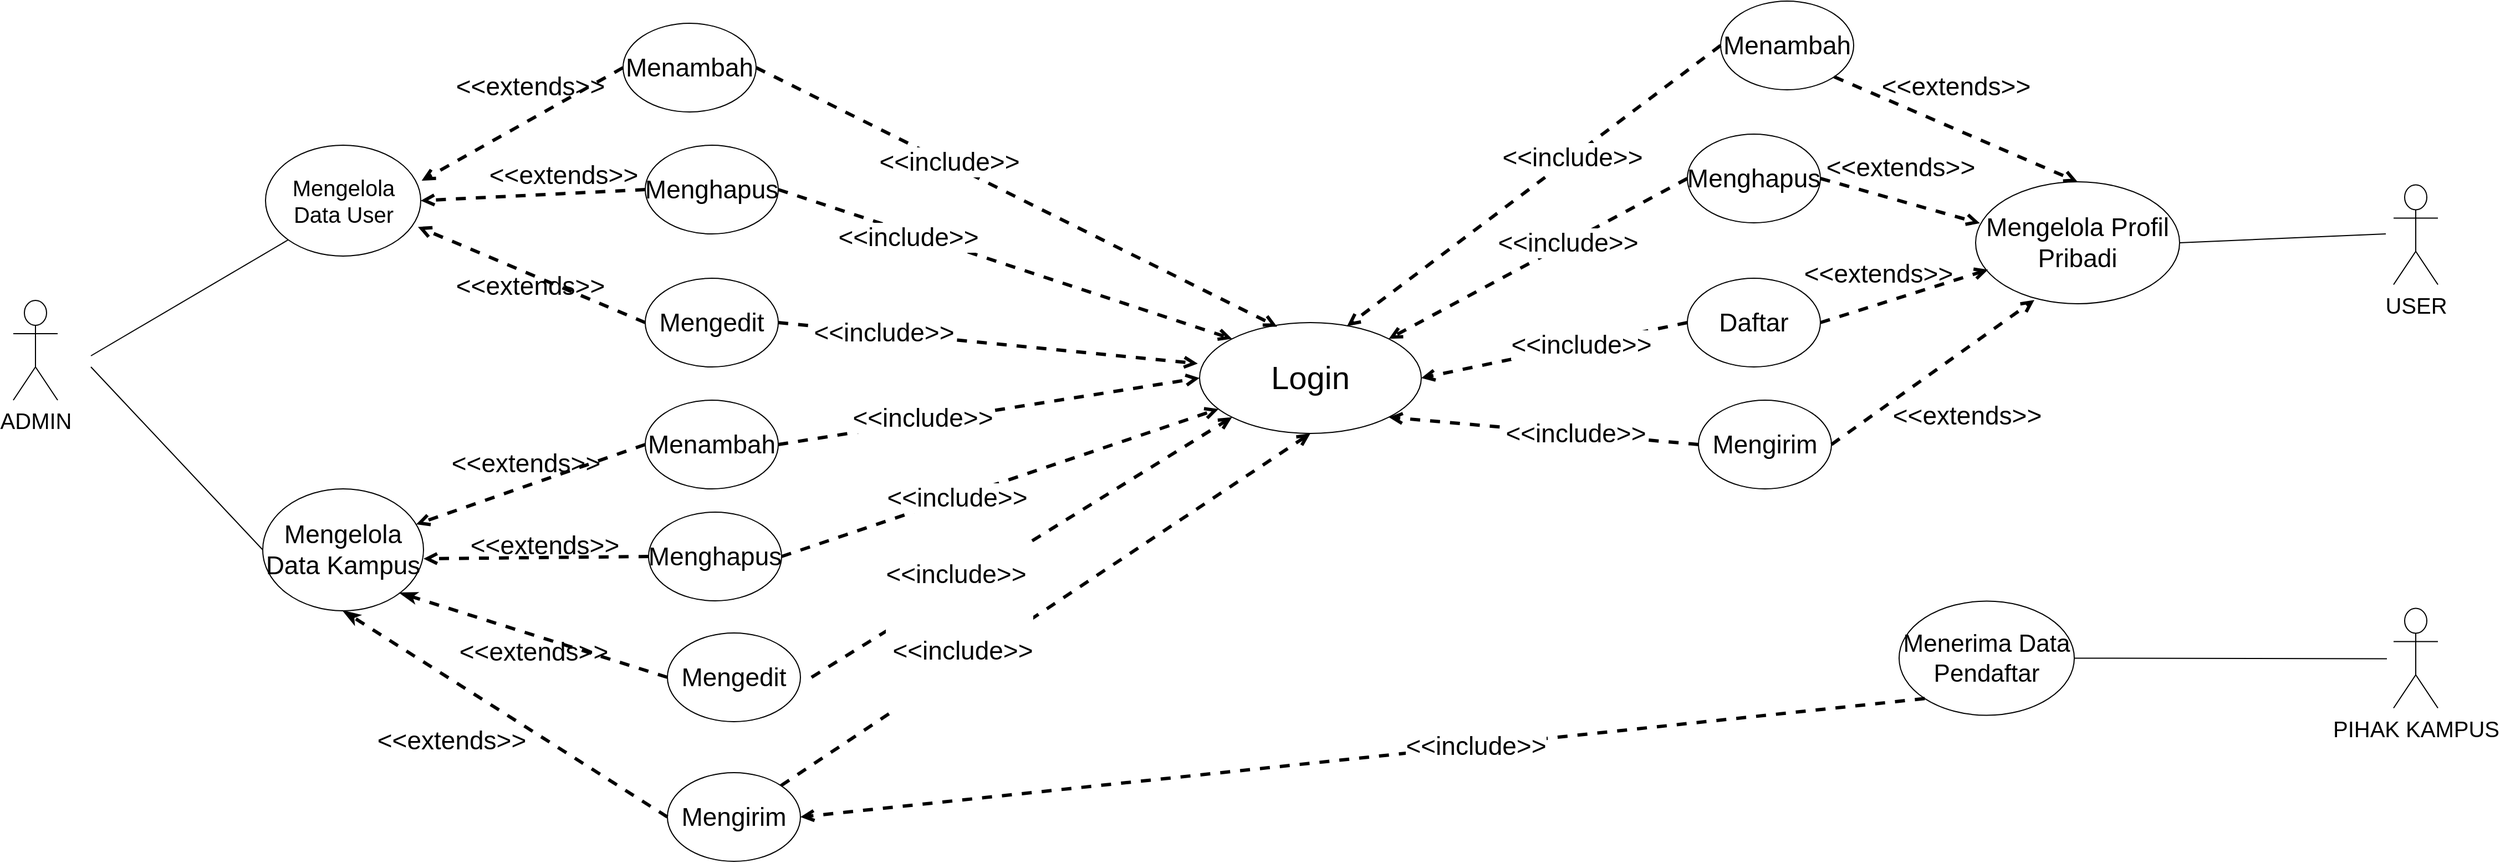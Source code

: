 <mxfile version="17.4.4" type="github" pages="2">
  <diagram id="-1cNwW22x8Lkcdjjw_Vo" name="Use case">
    <mxGraphModel dx="2634" dy="1529" grid="0" gridSize="10" guides="1" tooltips="1" connect="1" arrows="1" fold="1" page="0" pageScale="1" pageWidth="850" pageHeight="1100" math="0" shadow="0">
      <root>
        <mxCell id="0" />
        <mxCell id="1" parent="0" />
        <mxCell id="4kPWv2rLGDj7vnWJvMpO-1" value="ADMIN" style="shape=umlActor;verticalLabelPosition=bottom;verticalAlign=top;html=1;outlineConnect=0;fontSize=20;" parent="1" vertex="1">
          <mxGeometry x="10" y="230" width="40" height="90" as="geometry" />
        </mxCell>
        <mxCell id="4kPWv2rLGDj7vnWJvMpO-11" value="Mengelola Data User" style="ellipse;whiteSpace=wrap;html=1;fontSize=20;" parent="1" vertex="1">
          <mxGeometry x="237.5" y="90" width="140" height="100" as="geometry" />
        </mxCell>
        <mxCell id="4kPWv2rLGDj7vnWJvMpO-12" value="Mengelola Data Kampus" style="ellipse;whiteSpace=wrap;html=1;fontSize=23;" parent="1" vertex="1">
          <mxGeometry x="235" y="400" width="145" height="110" as="geometry" />
        </mxCell>
        <mxCell id="4kPWv2rLGDj7vnWJvMpO-16" value="" style="endArrow=none;html=1;rounded=0;fontSize=20;entryX=0;entryY=1;entryDx=0;entryDy=0;" parent="1" target="4kPWv2rLGDj7vnWJvMpO-11" edge="1">
          <mxGeometry width="50" height="50" relative="1" as="geometry">
            <mxPoint x="80" y="280" as="sourcePoint" />
            <mxPoint x="450" y="300" as="targetPoint" />
          </mxGeometry>
        </mxCell>
        <mxCell id="4kPWv2rLGDj7vnWJvMpO-17" value="" style="endArrow=none;html=1;rounded=0;fontSize=20;entryX=0;entryY=0.5;entryDx=0;entryDy=0;" parent="1" target="4kPWv2rLGDj7vnWJvMpO-12" edge="1">
          <mxGeometry width="50" height="50" relative="1" as="geometry">
            <mxPoint x="80" y="290" as="sourcePoint" />
            <mxPoint x="299.038" y="155.355" as="targetPoint" />
          </mxGeometry>
        </mxCell>
        <mxCell id="4kPWv2rLGDj7vnWJvMpO-19" value="" style="endArrow=open;dashed=1;html=1;rounded=0;fontSize=23;endFill=0;strokeWidth=3;entryX=1.006;entryY=0.32;entryDx=0;entryDy=0;entryPerimeter=0;exitX=0;exitY=0.5;exitDx=0;exitDy=0;" parent="1" source="4kPWv2rLGDj7vnWJvMpO-22" target="4kPWv2rLGDj7vnWJvMpO-11" edge="1">
          <mxGeometry width="50" height="50" relative="1" as="geometry">
            <mxPoint x="550" y="80" as="sourcePoint" />
            <mxPoint x="440" y="100" as="targetPoint" />
            <Array as="points" />
          </mxGeometry>
        </mxCell>
        <mxCell id="4kPWv2rLGDj7vnWJvMpO-22" value="Menambah" style="ellipse;whiteSpace=wrap;html=1;fontSize=23;" parent="1" vertex="1">
          <mxGeometry x="560" y="-20" width="120" height="80" as="geometry" />
        </mxCell>
        <mxCell id="4kPWv2rLGDj7vnWJvMpO-23" value="" style="endArrow=open;dashed=1;html=1;rounded=0;fontSize=23;endFill=0;entryX=1;entryY=0.5;entryDx=0;entryDy=0;strokeWidth=3;exitX=0;exitY=0.5;exitDx=0;exitDy=0;" parent="1" source="4kPWv2rLGDj7vnWJvMpO-25" target="4kPWv2rLGDj7vnWJvMpO-11" edge="1">
          <mxGeometry width="50" height="50" relative="1" as="geometry">
            <mxPoint x="560" y="140" as="sourcePoint" />
            <mxPoint x="540" y="160" as="targetPoint" />
          </mxGeometry>
        </mxCell>
        <mxCell id="4kPWv2rLGDj7vnWJvMpO-24" value="" style="endArrow=open;dashed=1;html=1;rounded=0;fontSize=23;endFill=0;entryX=0.982;entryY=0.737;entryDx=0;entryDy=0;strokeWidth=3;entryPerimeter=0;exitX=0;exitY=0.5;exitDx=0;exitDy=0;" parent="1" source="4kPWv2rLGDj7vnWJvMpO-26" target="4kPWv2rLGDj7vnWJvMpO-11" edge="1">
          <mxGeometry width="50" height="50" relative="1" as="geometry">
            <mxPoint x="540" y="190" as="sourcePoint" />
            <mxPoint x="452.5" y="170" as="targetPoint" />
          </mxGeometry>
        </mxCell>
        <mxCell id="4kPWv2rLGDj7vnWJvMpO-25" value="Menghapus" style="ellipse;whiteSpace=wrap;html=1;fontSize=23;" parent="1" vertex="1">
          <mxGeometry x="580" y="90" width="120" height="80" as="geometry" />
        </mxCell>
        <mxCell id="4kPWv2rLGDj7vnWJvMpO-26" value="Mengedit" style="ellipse;whiteSpace=wrap;html=1;fontSize=23;" parent="1" vertex="1">
          <mxGeometry x="580" y="210" width="120" height="80" as="geometry" />
        </mxCell>
        <mxCell id="4kPWv2rLGDj7vnWJvMpO-27" value="&amp;lt;&amp;lt;extends&amp;gt;&amp;gt;" style="text;html=1;align=center;verticalAlign=middle;resizable=0;points=[];autosize=1;strokeColor=none;fillColor=none;fontSize=23;" parent="1" vertex="1">
          <mxGeometry x="404" y="201" width="144" height="32" as="geometry" />
        </mxCell>
        <mxCell id="4kPWv2rLGDj7vnWJvMpO-29" value="&amp;lt;&amp;lt;extends&amp;gt;&amp;gt;" style="text;html=1;align=center;verticalAlign=middle;resizable=0;points=[];autosize=1;strokeColor=none;fillColor=none;fontSize=23;" parent="1" vertex="1">
          <mxGeometry x="404" y="21" width="144" height="32" as="geometry" />
        </mxCell>
        <mxCell id="4kPWv2rLGDj7vnWJvMpO-30" value="&amp;lt;&amp;lt;extends&amp;gt;&amp;gt;" style="text;html=1;align=center;verticalAlign=middle;resizable=0;points=[];autosize=1;strokeColor=none;fillColor=none;fontSize=23;" parent="1" vertex="1">
          <mxGeometry x="434" y="101" width="144" height="32" as="geometry" />
        </mxCell>
        <mxCell id="4kPWv2rLGDj7vnWJvMpO-31" value="" style="endArrow=open;dashed=1;html=1;rounded=0;fontSize=23;endFill=0;strokeWidth=3;exitX=0;exitY=0.5;exitDx=0;exitDy=0;" parent="1" source="4kPWv2rLGDj7vnWJvMpO-32" edge="1" target="4kPWv2rLGDj7vnWJvMpO-12">
          <mxGeometry width="50" height="50" relative="1" as="geometry">
            <mxPoint x="570" y="420" as="sourcePoint" />
            <mxPoint x="433.34" y="452" as="targetPoint" />
            <Array as="points" />
          </mxGeometry>
        </mxCell>
        <mxCell id="4kPWv2rLGDj7vnWJvMpO-32" value="Menambah" style="ellipse;whiteSpace=wrap;html=1;fontSize=23;" parent="1" vertex="1">
          <mxGeometry x="580" y="320" width="120" height="80" as="geometry" />
        </mxCell>
        <mxCell id="4kPWv2rLGDj7vnWJvMpO-33" value="" style="endArrow=open;dashed=1;html=1;rounded=0;fontSize=23;endFill=0;entryX=1;entryY=0.573;entryDx=0;entryDy=0;strokeWidth=3;exitX=0;exitY=0.5;exitDx=0;exitDy=0;entryPerimeter=0;" parent="1" source="4kPWv2rLGDj7vnWJvMpO-34" edge="1" target="4kPWv2rLGDj7vnWJvMpO-12">
          <mxGeometry width="50" height="50" relative="1" as="geometry">
            <mxPoint x="580" y="480" as="sourcePoint" />
            <mxPoint x="432.5" y="470" as="targetPoint" />
          </mxGeometry>
        </mxCell>
        <mxCell id="4kPWv2rLGDj7vnWJvMpO-34" value="Menghapus" style="ellipse;whiteSpace=wrap;html=1;fontSize=23;" parent="1" vertex="1">
          <mxGeometry x="583" y="421" width="120" height="80" as="geometry" />
        </mxCell>
        <mxCell id="4kPWv2rLGDj7vnWJvMpO-35" value="Mengedit" style="ellipse;whiteSpace=wrap;html=1;fontSize=23;" parent="1" vertex="1">
          <mxGeometry x="600" y="530" width="120" height="80" as="geometry" />
        </mxCell>
        <mxCell id="4kPWv2rLGDj7vnWJvMpO-36" value="&amp;lt;&amp;lt;extends&amp;gt;&amp;gt;" style="text;html=1;align=center;verticalAlign=middle;resizable=0;points=[];autosize=1;strokeColor=none;fillColor=none;fontSize=23;" parent="1" vertex="1">
          <mxGeometry x="406.5" y="531" width="144" height="32" as="geometry" />
        </mxCell>
        <mxCell id="4kPWv2rLGDj7vnWJvMpO-37" value="&amp;lt;&amp;lt;extends&amp;gt;&amp;gt;" style="text;html=1;align=center;verticalAlign=middle;resizable=0;points=[];autosize=1;strokeColor=none;fillColor=none;fontSize=23;" parent="1" vertex="1">
          <mxGeometry x="400" y="361" width="144" height="32" as="geometry" />
        </mxCell>
        <mxCell id="4kPWv2rLGDj7vnWJvMpO-38" value="&amp;lt;&amp;lt;extends&amp;gt;&amp;gt;" style="text;html=1;align=center;verticalAlign=middle;resizable=0;points=[];autosize=1;strokeColor=none;fillColor=none;fontSize=23;" parent="1" vertex="1">
          <mxGeometry x="417" y="435" width="144" height="32" as="geometry" />
        </mxCell>
        <mxCell id="4kPWv2rLGDj7vnWJvMpO-39" value="" style="endArrow=classicThin;dashed=1;html=1;rounded=0;fontSize=23;strokeWidth=3;endFill=1;exitX=0;exitY=0.5;exitDx=0;exitDy=0;entryX=1;entryY=1;entryDx=0;entryDy=0;" parent="1" source="4kPWv2rLGDj7vnWJvMpO-35" edge="1" target="4kPWv2rLGDj7vnWJvMpO-12">
          <mxGeometry width="50" height="50" relative="1" as="geometry">
            <mxPoint x="590" y="590" as="sourcePoint" />
            <mxPoint x="430" y="490" as="targetPoint" />
          </mxGeometry>
        </mxCell>
        <mxCell id="4kPWv2rLGDj7vnWJvMpO-40" value="" style="endArrow=open;dashed=1;html=1;rounded=0;fontSize=23;strokeWidth=3;exitX=1;exitY=0.5;exitDx=0;exitDy=0;endFill=0;entryX=0;entryY=0.5;entryDx=0;entryDy=0;" parent="1" source="4kPWv2rLGDj7vnWJvMpO-32" target="4kPWv2rLGDj7vnWJvMpO-44" edge="1">
          <mxGeometry width="50" height="50" relative="1" as="geometry">
            <mxPoint x="720" y="350" as="sourcePoint" />
            <mxPoint x="1090" y="360" as="targetPoint" />
          </mxGeometry>
        </mxCell>
        <mxCell id="4kPWv2rLGDj7vnWJvMpO-60" value="&amp;lt;&amp;lt;include&amp;gt;&amp;gt;" style="edgeLabel;html=1;align=center;verticalAlign=middle;resizable=0;points=[];fontSize=23;" parent="4kPWv2rLGDj7vnWJvMpO-40" vertex="1" connectable="0">
          <mxGeometry x="-0.321" y="4" relative="1" as="geometry">
            <mxPoint x="1" as="offset" />
          </mxGeometry>
        </mxCell>
        <mxCell id="4kPWv2rLGDj7vnWJvMpO-41" value="" style="endArrow=open;dashed=1;html=1;rounded=0;fontSize=23;strokeWidth=3;endFill=0;exitX=1;exitY=0.5;exitDx=0;exitDy=0;" parent="1" target="4kPWv2rLGDj7vnWJvMpO-44" edge="1" source="4kPWv2rLGDj7vnWJvMpO-34">
          <mxGeometry width="50" height="50" relative="1" as="geometry">
            <mxPoint x="720" y="470" as="sourcePoint" />
            <mxPoint x="1070" y="570" as="targetPoint" />
          </mxGeometry>
        </mxCell>
        <mxCell id="4kPWv2rLGDj7vnWJvMpO-61" value="&amp;lt;&amp;lt;include&amp;gt;&amp;gt;" style="edgeLabel;html=1;align=center;verticalAlign=middle;resizable=0;points=[];fontSize=23;" parent="4kPWv2rLGDj7vnWJvMpO-41" vertex="1" connectable="0">
          <mxGeometry x="-0.2" relative="1" as="geometry">
            <mxPoint as="offset" />
          </mxGeometry>
        </mxCell>
        <mxCell id="4kPWv2rLGDj7vnWJvMpO-42" value="&#xa;&amp;lt;&amp;lt;include&amp;gt;&amp;gt;&#xa;&#xa;" style="endArrow=open;dashed=1;html=1;rounded=0;fontSize=23;strokeWidth=3;endFill=0;entryX=0;entryY=1;entryDx=0;entryDy=0;" parent="1" target="4kPWv2rLGDj7vnWJvMpO-44" edge="1">
          <mxGeometry x="-0.316" width="50" height="50" relative="1" as="geometry">
            <mxPoint x="730" y="570" as="sourcePoint" />
            <mxPoint x="1080" y="670" as="targetPoint" />
            <mxPoint y="1" as="offset" />
          </mxGeometry>
        </mxCell>
        <mxCell id="4kPWv2rLGDj7vnWJvMpO-43" value="" style="endArrow=open;dashed=1;html=1;rounded=0;fontSize=23;strokeWidth=3;exitX=1;exitY=0.5;exitDx=0;exitDy=0;endFill=0;entryX=-0.008;entryY=0.37;entryDx=0;entryDy=0;entryPerimeter=0;" parent="1" source="4kPWv2rLGDj7vnWJvMpO-26" target="4kPWv2rLGDj7vnWJvMpO-44" edge="1">
          <mxGeometry width="50" height="50" relative="1" as="geometry">
            <mxPoint x="750" y="380" as="sourcePoint" />
            <mxPoint x="1090" y="340" as="targetPoint" />
          </mxGeometry>
        </mxCell>
        <mxCell id="4kPWv2rLGDj7vnWJvMpO-59" value="&amp;lt;&amp;lt;include&amp;gt;&amp;gt;" style="edgeLabel;html=1;align=center;verticalAlign=middle;resizable=0;points=[];fontSize=23;" parent="4kPWv2rLGDj7vnWJvMpO-43" vertex="1" connectable="0">
          <mxGeometry x="-0.498" y="1" relative="1" as="geometry">
            <mxPoint as="offset" />
          </mxGeometry>
        </mxCell>
        <mxCell id="4kPWv2rLGDj7vnWJvMpO-44" value="&lt;font style=&quot;font-size: 29px&quot;&gt;Login&lt;/font&gt;" style="ellipse;whiteSpace=wrap;html=1;fontSize=23;" parent="1" vertex="1">
          <mxGeometry x="1080" y="250" width="200" height="100" as="geometry" />
        </mxCell>
        <mxCell id="4kPWv2rLGDj7vnWJvMpO-45" value="" style="endArrow=open;dashed=1;html=1;rounded=0;fontSize=23;strokeWidth=3;exitX=1;exitY=0.5;exitDx=0;exitDy=0;endFill=0;entryX=0;entryY=0;entryDx=0;entryDy=0;" parent="1" source="4kPWv2rLGDj7vnWJvMpO-25" target="4kPWv2rLGDj7vnWJvMpO-44" edge="1">
          <mxGeometry width="50" height="50" relative="1" as="geometry">
            <mxPoint x="750" y="140" as="sourcePoint" />
            <mxPoint x="1138.4" y="217" as="targetPoint" />
          </mxGeometry>
        </mxCell>
        <mxCell id="4kPWv2rLGDj7vnWJvMpO-58" value="&amp;lt;&amp;lt;include&amp;gt;&amp;gt;" style="edgeLabel;html=1;align=center;verticalAlign=middle;resizable=0;points=[];fontSize=23;" parent="4kPWv2rLGDj7vnWJvMpO-45" vertex="1" connectable="0">
          <mxGeometry x="-0.425" y="-3" relative="1" as="geometry">
            <mxPoint y="1" as="offset" />
          </mxGeometry>
        </mxCell>
        <mxCell id="4kPWv2rLGDj7vnWJvMpO-46" value="" style="endArrow=open;dashed=1;html=1;rounded=0;fontSize=23;strokeWidth=3;exitX=1;exitY=0.5;exitDx=0;exitDy=0;endFill=0;entryX=0.35;entryY=0.037;entryDx=0;entryDy=0;entryPerimeter=0;" parent="1" source="4kPWv2rLGDj7vnWJvMpO-22" target="4kPWv2rLGDj7vnWJvMpO-44" edge="1">
          <mxGeometry width="50" height="50" relative="1" as="geometry">
            <mxPoint x="710" y="140" as="sourcePoint" />
            <mxPoint x="1129.289" y="314.645" as="targetPoint" />
          </mxGeometry>
        </mxCell>
        <mxCell id="4kPWv2rLGDj7vnWJvMpO-57" value="&amp;lt;&amp;lt;include&amp;gt;&amp;gt;" style="edgeLabel;html=1;align=center;verticalAlign=middle;resizable=0;points=[];fontSize=23;" parent="4kPWv2rLGDj7vnWJvMpO-46" vertex="1" connectable="0">
          <mxGeometry x="-0.264" y="1" relative="1" as="geometry">
            <mxPoint as="offset" />
          </mxGeometry>
        </mxCell>
        <mxCell id="ml67itCTCTXLGi3z6Jt4-2" value="PIHAK KAMPUS" style="shape=umlActor;verticalLabelPosition=bottom;verticalAlign=top;html=1;outlineConnect=0;fontSize=20;strokeColor=default;" vertex="1" parent="1">
          <mxGeometry x="2157" y="507.75" width="40" height="90" as="geometry" />
        </mxCell>
        <mxCell id="ml67itCTCTXLGi3z6Jt4-3" value="Menerima Data Pendaftar" style="ellipse;whiteSpace=wrap;html=1;fontSize=22;strokeColor=default;" vertex="1" parent="1">
          <mxGeometry x="1711" y="501.25" width="158" height="103" as="geometry" />
        </mxCell>
        <mxCell id="ml67itCTCTXLGi3z6Jt4-6" value="Mengirim" style="ellipse;whiteSpace=wrap;html=1;fontSize=23;" vertex="1" parent="1">
          <mxGeometry x="600" y="656" width="120" height="80" as="geometry" />
        </mxCell>
        <mxCell id="ml67itCTCTXLGi3z6Jt4-7" value="" style="endArrow=classicThin;dashed=1;html=1;rounded=0;fontSize=23;strokeWidth=3;endFill=1;exitX=0;exitY=0.5;exitDx=0;exitDy=0;entryX=0.5;entryY=1;entryDx=0;entryDy=0;" edge="1" parent="1" source="ml67itCTCTXLGi3z6Jt4-6" target="4kPWv2rLGDj7vnWJvMpO-12">
          <mxGeometry width="50" height="50" relative="1" as="geometry">
            <mxPoint x="610" y="580" as="sourcePoint" />
            <mxPoint x="369.057" y="503.668" as="targetPoint" />
          </mxGeometry>
        </mxCell>
        <mxCell id="ml67itCTCTXLGi3z6Jt4-9" value="&amp;lt;&amp;lt;extends&amp;gt;&amp;gt;" style="text;html=1;align=center;verticalAlign=middle;resizable=0;points=[];autosize=1;strokeColor=none;fillColor=none;fontSize=23;" vertex="1" parent="1">
          <mxGeometry x="333" y="611" width="144" height="32" as="geometry" />
        </mxCell>
        <mxCell id="ml67itCTCTXLGi3z6Jt4-11" value="" style="endArrow=open;dashed=1;html=1;rounded=0;fontSize=23;strokeWidth=3;endFill=0;exitX=0;exitY=1;exitDx=0;exitDy=0;entryX=1;entryY=0.5;entryDx=0;entryDy=0;" edge="1" parent="1" source="ml67itCTCTXLGi3z6Jt4-3" target="ml67itCTCTXLGi3z6Jt4-6">
          <mxGeometry width="50" height="50" relative="1" as="geometry">
            <mxPoint x="1158.0" y="634.13" as="sourcePoint" />
            <mxPoint x="1551.974" y="500.999" as="targetPoint" />
          </mxGeometry>
        </mxCell>
        <mxCell id="ml67itCTCTXLGi3z6Jt4-12" value="&amp;lt;&amp;lt;include&amp;gt;&amp;gt;" style="edgeLabel;html=1;align=center;verticalAlign=middle;resizable=0;points=[];fontSize=23;" vertex="1" connectable="0" parent="ml67itCTCTXLGi3z6Jt4-11">
          <mxGeometry x="-0.2" relative="1" as="geometry">
            <mxPoint as="offset" />
          </mxGeometry>
        </mxCell>
        <mxCell id="ml67itCTCTXLGi3z6Jt4-14" value="" style="endArrow=none;html=1;rounded=0;fontSize=20;entryX=1;entryY=0.5;entryDx=0;entryDy=0;strokeColor=default;" edge="1" parent="1" target="ml67itCTCTXLGi3z6Jt4-3">
          <mxGeometry width="50" height="50" relative="1" as="geometry">
            <mxPoint x="2151" y="553.25" as="sourcePoint" />
            <mxPoint x="1768" y="815.25" as="targetPoint" />
          </mxGeometry>
        </mxCell>
        <mxCell id="ml67itCTCTXLGi3z6Jt4-18" value="&#xa;&amp;lt;&amp;lt;include&amp;gt;&amp;gt;&#xa;&#xa;" style="endArrow=open;dashed=1;html=1;rounded=0;fontSize=23;strokeWidth=3;endFill=0;entryX=0.5;entryY=1;entryDx=0;entryDy=0;exitX=1;exitY=0;exitDx=0;exitDy=0;" edge="1" parent="1" source="ml67itCTCTXLGi3z6Jt4-6" target="4kPWv2rLGDj7vnWJvMpO-44">
          <mxGeometry x="-0.316" width="50" height="50" relative="1" as="geometry">
            <mxPoint x="740" y="580" as="sourcePoint" />
            <mxPoint x="1119.289" y="345.355" as="targetPoint" />
            <mxPoint y="1" as="offset" />
          </mxGeometry>
        </mxCell>
        <mxCell id="ml67itCTCTXLGi3z6Jt4-20" value="USER" style="shape=umlActor;verticalLabelPosition=bottom;verticalAlign=top;html=1;outlineConnect=0;fontSize=20;strokeColor=default;" vertex="1" parent="1">
          <mxGeometry x="2157" y="125.75" width="40" height="90" as="geometry" />
        </mxCell>
        <mxCell id="ml67itCTCTXLGi3z6Jt4-21" value="Mengelola Profil Pribadi" style="ellipse;whiteSpace=wrap;html=1;fontSize=23;strokeColor=default;" vertex="1" parent="1">
          <mxGeometry x="1780" y="123" width="184" height="110" as="geometry" />
        </mxCell>
        <mxCell id="ml67itCTCTXLGi3z6Jt4-27" value="Menambah" style="ellipse;whiteSpace=wrap;html=1;fontSize=23;" vertex="1" parent="1">
          <mxGeometry x="1550" y="-40" width="120" height="80" as="geometry" />
        </mxCell>
        <mxCell id="ml67itCTCTXLGi3z6Jt4-28" value="Menghapus" style="ellipse;whiteSpace=wrap;html=1;fontSize=23;" vertex="1" parent="1">
          <mxGeometry x="1520" y="80" width="120" height="80" as="geometry" />
        </mxCell>
        <mxCell id="ml67itCTCTXLGi3z6Jt4-29" value="Daftar" style="ellipse;whiteSpace=wrap;html=1;fontSize=23;" vertex="1" parent="1">
          <mxGeometry x="1520" y="210" width="120" height="80" as="geometry" />
        </mxCell>
        <mxCell id="ml67itCTCTXLGi3z6Jt4-30" value="Mengirim" style="ellipse;whiteSpace=wrap;html=1;fontSize=23;" vertex="1" parent="1">
          <mxGeometry x="1530" y="320" width="120" height="80" as="geometry" />
        </mxCell>
        <mxCell id="ml67itCTCTXLGi3z6Jt4-31" value="" style="endArrow=open;dashed=1;html=1;rounded=0;fontSize=23;endFill=0;strokeWidth=3;entryX=0.5;entryY=0;entryDx=0;entryDy=0;exitX=1;exitY=1;exitDx=0;exitDy=0;" edge="1" parent="1" source="ml67itCTCTXLGi3z6Jt4-27" target="ml67itCTCTXLGi3z6Jt4-21">
          <mxGeometry width="50" height="50" relative="1" as="geometry">
            <mxPoint x="1841.66" y="-1" as="sourcePoint" />
            <mxPoint x="1660.0" y="101.0" as="targetPoint" />
            <Array as="points" />
          </mxGeometry>
        </mxCell>
        <mxCell id="ml67itCTCTXLGi3z6Jt4-32" value="&amp;lt;&amp;lt;extends&amp;gt;&amp;gt;" style="text;html=1;align=center;verticalAlign=middle;resizable=0;points=[];autosize=1;strokeColor=none;fillColor=none;fontSize=23;" vertex="1" parent="1">
          <mxGeometry x="1690" y="21" width="144" height="32" as="geometry" />
        </mxCell>
        <mxCell id="ml67itCTCTXLGi3z6Jt4-33" value="" style="endArrow=open;dashed=1;html=1;rounded=0;fontSize=23;endFill=0;strokeWidth=3;entryX=0.021;entryY=0.34;entryDx=0;entryDy=0;exitX=1;exitY=0.5;exitDx=0;exitDy=0;entryPerimeter=0;" edge="1" parent="1" source="ml67itCTCTXLGi3z6Jt4-28" target="ml67itCTCTXLGi3z6Jt4-21">
          <mxGeometry width="50" height="50" relative="1" as="geometry">
            <mxPoint x="1662.426" y="38.284" as="sourcePoint" />
            <mxPoint x="1882" y="133" as="targetPoint" />
            <Array as="points" />
          </mxGeometry>
        </mxCell>
        <mxCell id="ml67itCTCTXLGi3z6Jt4-34" value="" style="endArrow=open;dashed=1;html=1;rounded=0;fontSize=23;endFill=0;strokeWidth=3;entryX=0.061;entryY=0.721;entryDx=0;entryDy=0;exitX=1;exitY=0.5;exitDx=0;exitDy=0;entryPerimeter=0;" edge="1" parent="1" source="ml67itCTCTXLGi3z6Jt4-29" target="ml67itCTCTXLGi3z6Jt4-21">
          <mxGeometry width="50" height="50" relative="1" as="geometry">
            <mxPoint x="1672.426" y="48.284" as="sourcePoint" />
            <mxPoint x="1892" y="143" as="targetPoint" />
            <Array as="points" />
          </mxGeometry>
        </mxCell>
        <mxCell id="ml67itCTCTXLGi3z6Jt4-35" value="" style="endArrow=open;dashed=1;html=1;rounded=0;fontSize=23;endFill=0;strokeWidth=3;entryX=0.288;entryY=0.969;entryDx=0;entryDy=0;exitX=1;exitY=0.5;exitDx=0;exitDy=0;entryPerimeter=0;" edge="1" parent="1" source="ml67itCTCTXLGi3z6Jt4-30" target="ml67itCTCTXLGi3z6Jt4-21">
          <mxGeometry width="50" height="50" relative="1" as="geometry">
            <mxPoint x="1650.0" y="260" as="sourcePoint" />
            <mxPoint x="1817.064" y="226.961" as="targetPoint" />
            <Array as="points" />
          </mxGeometry>
        </mxCell>
        <mxCell id="ml67itCTCTXLGi3z6Jt4-37" value="&amp;lt;&amp;lt;extends&amp;gt;&amp;gt;" style="text;html=1;align=center;verticalAlign=middle;resizable=0;points=[];autosize=1;strokeColor=none;fillColor=none;fontSize=23;" vertex="1" parent="1">
          <mxGeometry x="1620" y="190" width="144" height="32" as="geometry" />
        </mxCell>
        <mxCell id="ml67itCTCTXLGi3z6Jt4-38" value="&amp;lt;&amp;lt;extends&amp;gt;&amp;gt;" style="text;html=1;align=center;verticalAlign=middle;resizable=0;points=[];autosize=1;strokeColor=none;fillColor=none;fontSize=23;" vertex="1" parent="1">
          <mxGeometry x="1700" y="318" width="144" height="32" as="geometry" />
        </mxCell>
        <mxCell id="ml67itCTCTXLGi3z6Jt4-39" value="&amp;lt;&amp;lt;extends&amp;gt;&amp;gt;" style="text;html=1;align=center;verticalAlign=middle;resizable=0;points=[];autosize=1;strokeColor=none;fillColor=none;fontSize=23;" vertex="1" parent="1">
          <mxGeometry x="1640" y="93.75" width="144" height="32" as="geometry" />
        </mxCell>
        <mxCell id="ml67itCTCTXLGi3z6Jt4-40" value="" style="endArrow=open;dashed=1;html=1;rounded=0;fontSize=23;strokeWidth=3;endFill=0;exitX=0;exitY=0.5;exitDx=0;exitDy=0;entryX=1;entryY=0;entryDx=0;entryDy=0;" edge="1" parent="1" source="ml67itCTCTXLGi3z6Jt4-28" target="4kPWv2rLGDj7vnWJvMpO-44">
          <mxGeometry width="50" height="50" relative="1" as="geometry">
            <mxPoint x="1744.107" y="599.145" as="sourcePoint" />
            <mxPoint x="730" y="706.0" as="targetPoint" />
          </mxGeometry>
        </mxCell>
        <mxCell id="ml67itCTCTXLGi3z6Jt4-41" value="&amp;lt;&amp;lt;include&amp;gt;&amp;gt;" style="edgeLabel;html=1;align=center;verticalAlign=middle;resizable=0;points=[];fontSize=23;" vertex="1" connectable="0" parent="ml67itCTCTXLGi3z6Jt4-40">
          <mxGeometry x="-0.2" relative="1" as="geometry">
            <mxPoint as="offset" />
          </mxGeometry>
        </mxCell>
        <mxCell id="ml67itCTCTXLGi3z6Jt4-42" value="" style="endArrow=open;dashed=1;html=1;rounded=0;fontSize=23;strokeWidth=3;endFill=0;exitX=0;exitY=0.5;exitDx=0;exitDy=0;entryX=1;entryY=1;entryDx=0;entryDy=0;" edge="1" parent="1" source="ml67itCTCTXLGi3z6Jt4-30" target="4kPWv2rLGDj7vnWJvMpO-44">
          <mxGeometry width="50" height="50" relative="1" as="geometry">
            <mxPoint x="1794.107" y="379.995" as="sourcePoint" />
            <mxPoint x="780" y="486.85" as="targetPoint" />
          </mxGeometry>
        </mxCell>
        <mxCell id="ml67itCTCTXLGi3z6Jt4-43" value="&amp;lt;&amp;lt;include&amp;gt;&amp;gt;" style="edgeLabel;html=1;align=center;verticalAlign=middle;resizable=0;points=[];fontSize=23;" vertex="1" connectable="0" parent="ml67itCTCTXLGi3z6Jt4-42">
          <mxGeometry x="-0.2" relative="1" as="geometry">
            <mxPoint as="offset" />
          </mxGeometry>
        </mxCell>
        <mxCell id="ml67itCTCTXLGi3z6Jt4-44" value="" style="endArrow=open;dashed=1;html=1;rounded=0;fontSize=23;strokeWidth=3;endFill=0;exitX=0;exitY=0.5;exitDx=0;exitDy=0;entryX=1;entryY=0.5;entryDx=0;entryDy=0;" edge="1" parent="1" source="ml67itCTCTXLGi3z6Jt4-29" target="4kPWv2rLGDj7vnWJvMpO-44">
          <mxGeometry width="50" height="50" relative="1" as="geometry">
            <mxPoint x="1814.107" y="183.145" as="sourcePoint" />
            <mxPoint x="800" y="290.0" as="targetPoint" />
          </mxGeometry>
        </mxCell>
        <mxCell id="ml67itCTCTXLGi3z6Jt4-45" value="&amp;lt;&amp;lt;include&amp;gt;&amp;gt;" style="edgeLabel;html=1;align=center;verticalAlign=middle;resizable=0;points=[];fontSize=23;" vertex="1" connectable="0" parent="ml67itCTCTXLGi3z6Jt4-44">
          <mxGeometry x="-0.2" relative="1" as="geometry">
            <mxPoint as="offset" />
          </mxGeometry>
        </mxCell>
        <mxCell id="ml67itCTCTXLGi3z6Jt4-46" value="" style="endArrow=open;dashed=1;html=1;rounded=0;fontSize=23;strokeWidth=3;endFill=0;exitX=0;exitY=0.5;exitDx=0;exitDy=0;entryX=0.665;entryY=0.032;entryDx=0;entryDy=0;entryPerimeter=0;" edge="1" parent="1" source="ml67itCTCTXLGi3z6Jt4-27" target="4kPWv2rLGDj7vnWJvMpO-44">
          <mxGeometry width="50" height="50" relative="1" as="geometry">
            <mxPoint x="1774.107" y="629.145" as="sourcePoint" />
            <mxPoint x="760" y="736.0" as="targetPoint" />
          </mxGeometry>
        </mxCell>
        <mxCell id="ml67itCTCTXLGi3z6Jt4-47" value="&amp;lt;&amp;lt;include&amp;gt;&amp;gt;" style="edgeLabel;html=1;align=center;verticalAlign=middle;resizable=0;points=[];fontSize=23;" vertex="1" connectable="0" parent="ml67itCTCTXLGi3z6Jt4-46">
          <mxGeometry x="-0.2" relative="1" as="geometry">
            <mxPoint as="offset" />
          </mxGeometry>
        </mxCell>
        <mxCell id="ml67itCTCTXLGi3z6Jt4-48" value="" style="endArrow=none;html=1;rounded=0;fontSize=20;entryX=1;entryY=0.5;entryDx=0;entryDy=0;strokeColor=default;" edge="1" parent="1" target="ml67itCTCTXLGi3z6Jt4-21">
          <mxGeometry width="50" height="50" relative="1" as="geometry">
            <mxPoint x="2150" y="170" as="sourcePoint" />
            <mxPoint x="1910" y="160" as="targetPoint" />
          </mxGeometry>
        </mxCell>
      </root>
    </mxGraphModel>
  </diagram>
  <diagram id="OXqfgw8vIjeBr7j7MvPP" name="Sequence">
    <mxGraphModel dx="1038" dy="509" grid="1" gridSize="10" guides="1" tooltips="1" connect="1" arrows="1" fold="1" page="1" pageScale="1" pageWidth="850" pageHeight="1100" math="0" shadow="0">
      <root>
        <mxCell id="0" />
        <mxCell id="1" parent="0" />
      </root>
    </mxGraphModel>
  </diagram>
</mxfile>
